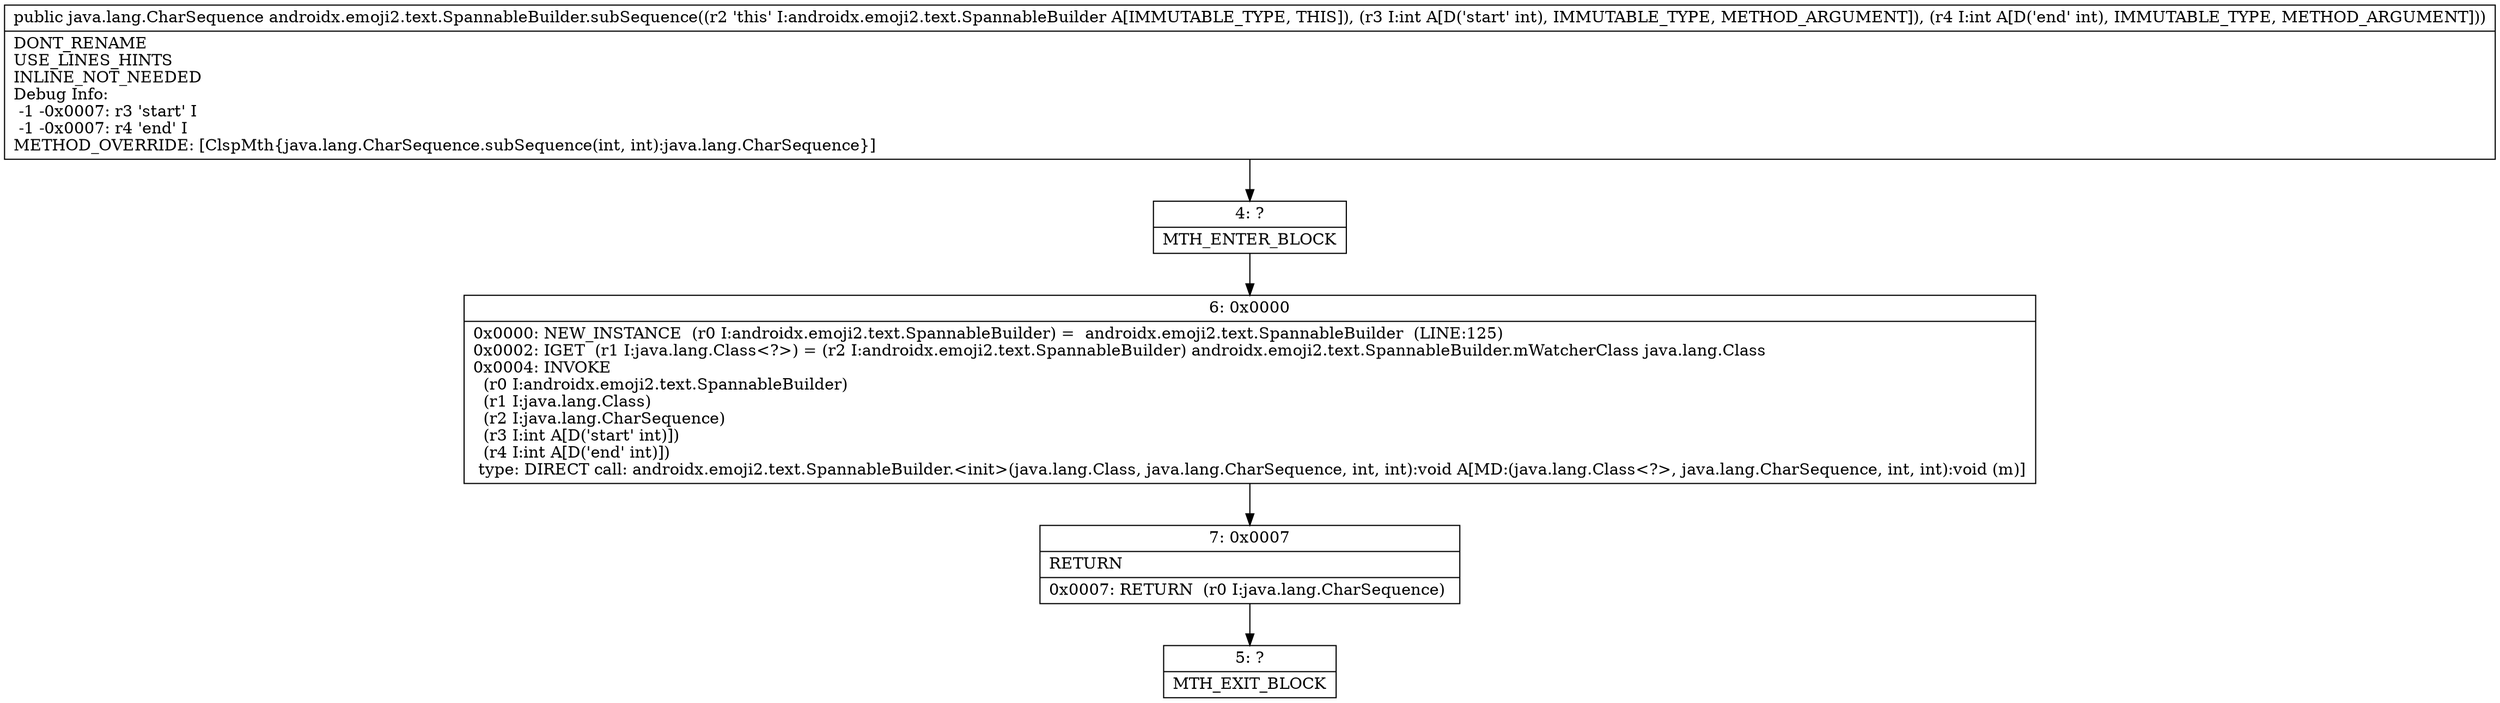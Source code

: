 digraph "CFG forandroidx.emoji2.text.SpannableBuilder.subSequence(II)Ljava\/lang\/CharSequence;" {
Node_4 [shape=record,label="{4\:\ ?|MTH_ENTER_BLOCK\l}"];
Node_6 [shape=record,label="{6\:\ 0x0000|0x0000: NEW_INSTANCE  (r0 I:androidx.emoji2.text.SpannableBuilder) =  androidx.emoji2.text.SpannableBuilder  (LINE:125)\l0x0002: IGET  (r1 I:java.lang.Class\<?\>) = (r2 I:androidx.emoji2.text.SpannableBuilder) androidx.emoji2.text.SpannableBuilder.mWatcherClass java.lang.Class \l0x0004: INVOKE  \l  (r0 I:androidx.emoji2.text.SpannableBuilder)\l  (r1 I:java.lang.Class)\l  (r2 I:java.lang.CharSequence)\l  (r3 I:int A[D('start' int)])\l  (r4 I:int A[D('end' int)])\l type: DIRECT call: androidx.emoji2.text.SpannableBuilder.\<init\>(java.lang.Class, java.lang.CharSequence, int, int):void A[MD:(java.lang.Class\<?\>, java.lang.CharSequence, int, int):void (m)]\l}"];
Node_7 [shape=record,label="{7\:\ 0x0007|RETURN\l|0x0007: RETURN  (r0 I:java.lang.CharSequence) \l}"];
Node_5 [shape=record,label="{5\:\ ?|MTH_EXIT_BLOCK\l}"];
MethodNode[shape=record,label="{public java.lang.CharSequence androidx.emoji2.text.SpannableBuilder.subSequence((r2 'this' I:androidx.emoji2.text.SpannableBuilder A[IMMUTABLE_TYPE, THIS]), (r3 I:int A[D('start' int), IMMUTABLE_TYPE, METHOD_ARGUMENT]), (r4 I:int A[D('end' int), IMMUTABLE_TYPE, METHOD_ARGUMENT]))  | DONT_RENAME\lUSE_LINES_HINTS\lINLINE_NOT_NEEDED\lDebug Info:\l  \-1 \-0x0007: r3 'start' I\l  \-1 \-0x0007: r4 'end' I\lMETHOD_OVERRIDE: [ClspMth\{java.lang.CharSequence.subSequence(int, int):java.lang.CharSequence\}]\l}"];
MethodNode -> Node_4;Node_4 -> Node_6;
Node_6 -> Node_7;
Node_7 -> Node_5;
}

